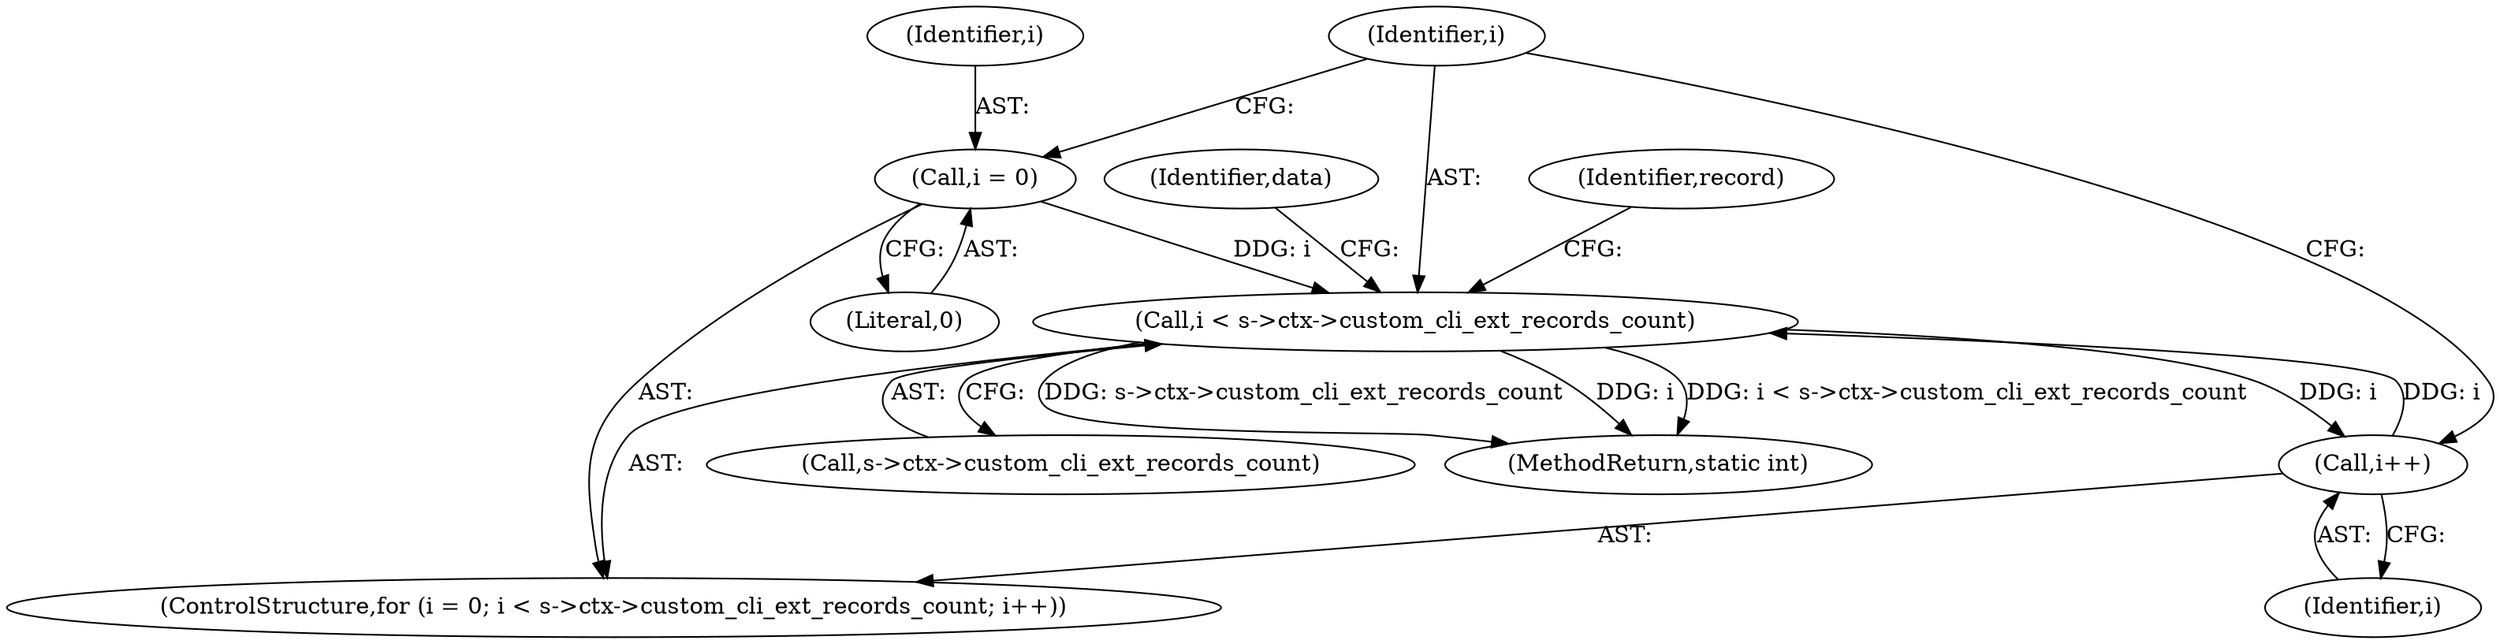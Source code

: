 digraph "0_openssl_fb0bc2b273bcc2d5401dd883fe869af4fc74bb21@pointer" {
"1000862" [label="(Call,i < s->ctx->custom_cli_ext_records_count)"];
"1000869" [label="(Call,i++)"];
"1000862" [label="(Call,i < s->ctx->custom_cli_ext_records_count)"];
"1000859" [label="(Call,i = 0)"];
"1000858" [label="(ControlStructure,for (i = 0; i < s->ctx->custom_cli_ext_records_count; i++))"];
"1000873" [label="(Identifier,record)"];
"1000863" [label="(Identifier,i)"];
"1000862" [label="(Call,i < s->ctx->custom_cli_ext_records_count)"];
"1000933" [label="(Identifier,data)"];
"1000864" [label="(Call,s->ctx->custom_cli_ext_records_count)"];
"1000859" [label="(Call,i = 0)"];
"1000869" [label="(Call,i++)"];
"1000861" [label="(Literal,0)"];
"1001038" [label="(MethodReturn,static int)"];
"1000860" [label="(Identifier,i)"];
"1000870" [label="(Identifier,i)"];
"1000862" -> "1000858"  [label="AST: "];
"1000862" -> "1000864"  [label="CFG: "];
"1000863" -> "1000862"  [label="AST: "];
"1000864" -> "1000862"  [label="AST: "];
"1000873" -> "1000862"  [label="CFG: "];
"1000933" -> "1000862"  [label="CFG: "];
"1000862" -> "1001038"  [label="DDG: s->ctx->custom_cli_ext_records_count"];
"1000862" -> "1001038"  [label="DDG: i"];
"1000862" -> "1001038"  [label="DDG: i < s->ctx->custom_cli_ext_records_count"];
"1000869" -> "1000862"  [label="DDG: i"];
"1000859" -> "1000862"  [label="DDG: i"];
"1000862" -> "1000869"  [label="DDG: i"];
"1000869" -> "1000858"  [label="AST: "];
"1000869" -> "1000870"  [label="CFG: "];
"1000870" -> "1000869"  [label="AST: "];
"1000863" -> "1000869"  [label="CFG: "];
"1000859" -> "1000858"  [label="AST: "];
"1000859" -> "1000861"  [label="CFG: "];
"1000860" -> "1000859"  [label="AST: "];
"1000861" -> "1000859"  [label="AST: "];
"1000863" -> "1000859"  [label="CFG: "];
}
